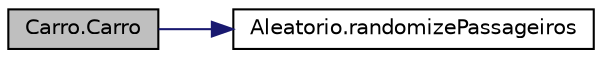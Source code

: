 digraph "Carro.Carro"
{
  edge [fontname="Helvetica",fontsize="10",labelfontname="Helvetica",labelfontsize="10"];
  node [fontname="Helvetica",fontsize="10",shape=record];
  rankdir="LR";
  Node0 [label="Carro.Carro",height=0.2,width=0.4,color="black", fillcolor="grey75", style="filled", fontcolor="black"];
  Node0 -> Node1 [color="midnightblue",fontsize="10",style="solid",fontname="Helvetica"];
  Node1 [label="Aleatorio.randomizePassageiros",height=0.2,width=0.4,color="black", fillcolor="white", style="filled",URL="$class_aleatorio.html#a75294eb03a9c18a067f0223b505e4832",tooltip="volta um número aleatório entre 1 e 5 "];
}

